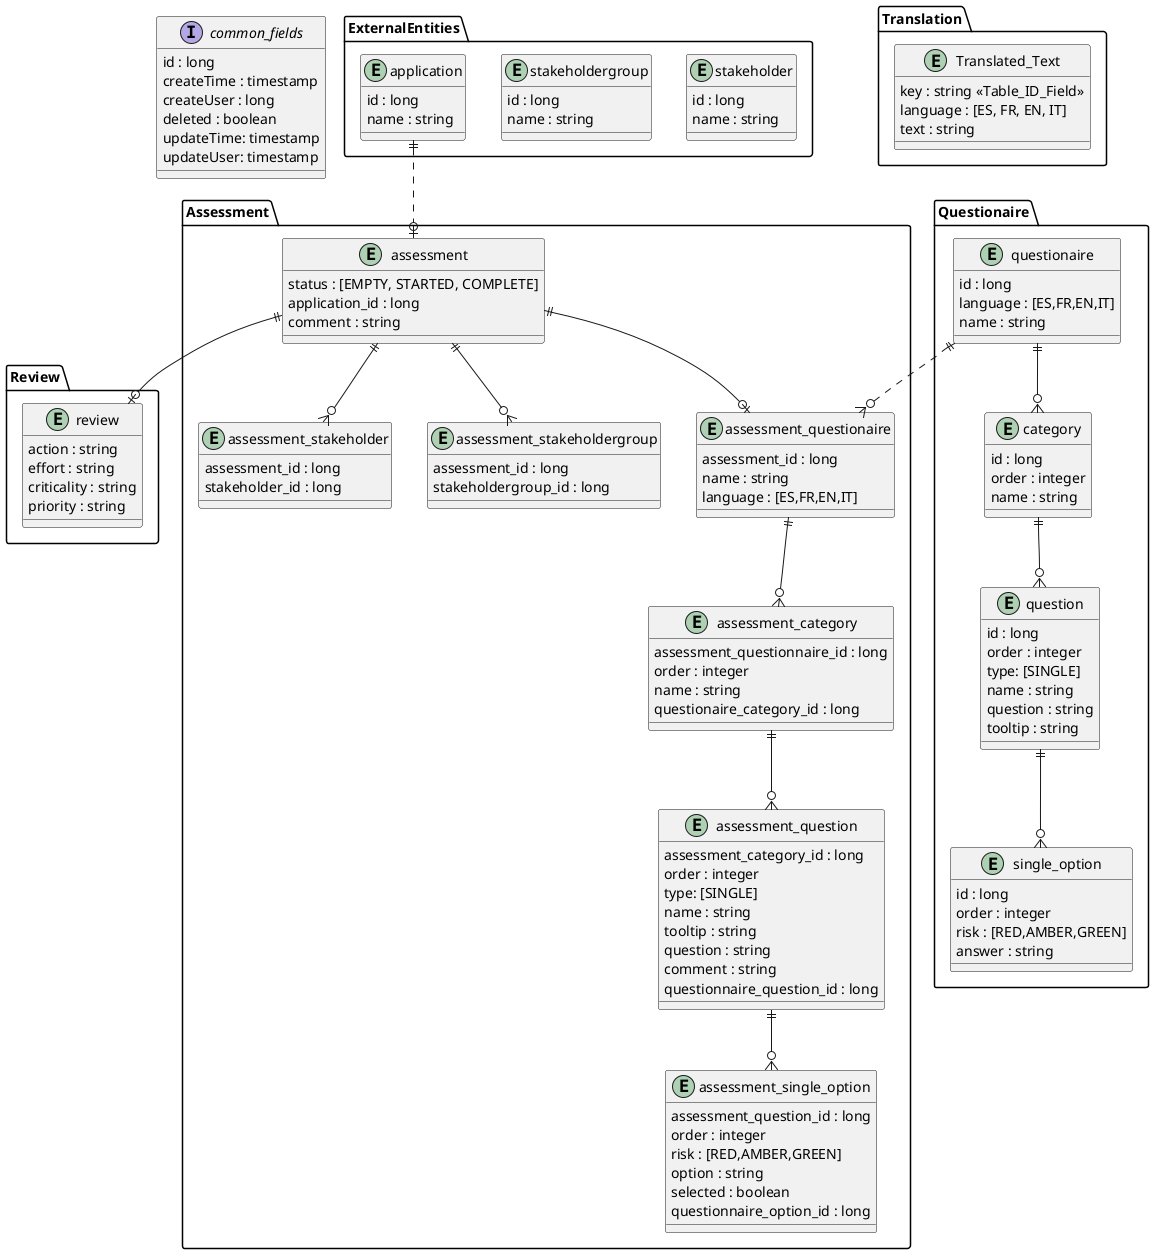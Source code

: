 '
' Copyright © 2021 Konveyor (https://konveyor.io/)
'
' Licensed under the Apache License, Version 2.0 (the "License");
' you may not use this file except in compliance with the License.
' You may obtain a copy of the License at
'
'     http://www.apache.org/licenses/LICENSE-2.0
'
' Unless required by applicable law or agreed to in writing, software
' distributed under the License is distributed on an "AS IS" BASIS,
' WITHOUT WARRANTIES OR CONDITIONS OF ANY KIND, either express or implied.
' See the License for the specific language governing permissions and
' limitations under the License.
'

@startuml "Model"

interface common_fields {
    id : long
    createTime : timestamp
    createUser : long
    deleted : boolean
    updateTime: timestamp
    updateUser: timestamp
}

package ExternalEntities {
    entity stakeholder {
        id : long
        name : string
    }    
    entity stakeholdergroup {
        id : long
        name : string
    }
    entity application {
        id : long
        name : string
    }
}

package Assessment {
    entity assessment {
        status : [EMPTY, STARTED, COMPLETE]
        application_id : long
        comment : string
    }
    entity assessment_questionaire {
        assessment_id : long
        name : string
        language : [ES,FR,EN,IT]
    }
    entity assessment_category {
        assessment_questionnaire_id : long
        order : integer
        name : string
        questionaire_category_id : long
    }
    entity assessment_question {
        assessment_category_id : long
        order : integer
        type: [SINGLE]
        name : string
        tooltip : string
        question : string
        comment : string
        questionnaire_question_id : long
    }

    entity assessment_single_option {
        assessment_question_id : long
        order : integer
        risk : [RED,AMBER,GREEN]
        option : string
        selected : boolean
        questionnaire_option_id : long
    }

    entity assessment_stakeholder {
        assessment_id : long
        stakeholder_id : long
    }    
    
    entity assessment_stakeholdergroup {
        assessment_id : long
        stakeholdergroup_id : long
    }

    assessment_questionaire ||--o{ assessment_category
    assessment_category ||--o{ assessment_question
    assessment_question ||--o{ assessment_single_option
    assessment ||--o| assessment_questionaire
}
package Review {
    entity review {
        action : string
        effort : string
        criticality : string
        priority : string
    }
}

package Questionaire {
    entity questionaire {
        id : long
        language : [ES,FR,EN,IT]
        name : string
    }
    entity category {
        id : long
        order : integer
        name : string
    }
    entity question {
        id : long
        order : integer
        type: [SINGLE]
        name : string
        question : string
        tooltip : string
    }
    entity single_option {
        id : long
        order : integer
        risk : [RED,AMBER,GREEN]
        answer : string
    }
    questionaire ||--o{ category
    category ||--o{ question
    question ||--o{ single_option
}

package Translation {
    entity Translated_Text {
        key : string <<Table_ID_Field>>
        language : [ES, FR, EN, IT]
        text : string
    }
}

assessment ||--o{ assessment_stakeholder
assessment ||--o{ assessment_stakeholdergroup
assessment ||--o| review

application ||..o| assessment

questionaire ||..o{ assessment_questionaire

@enduml
